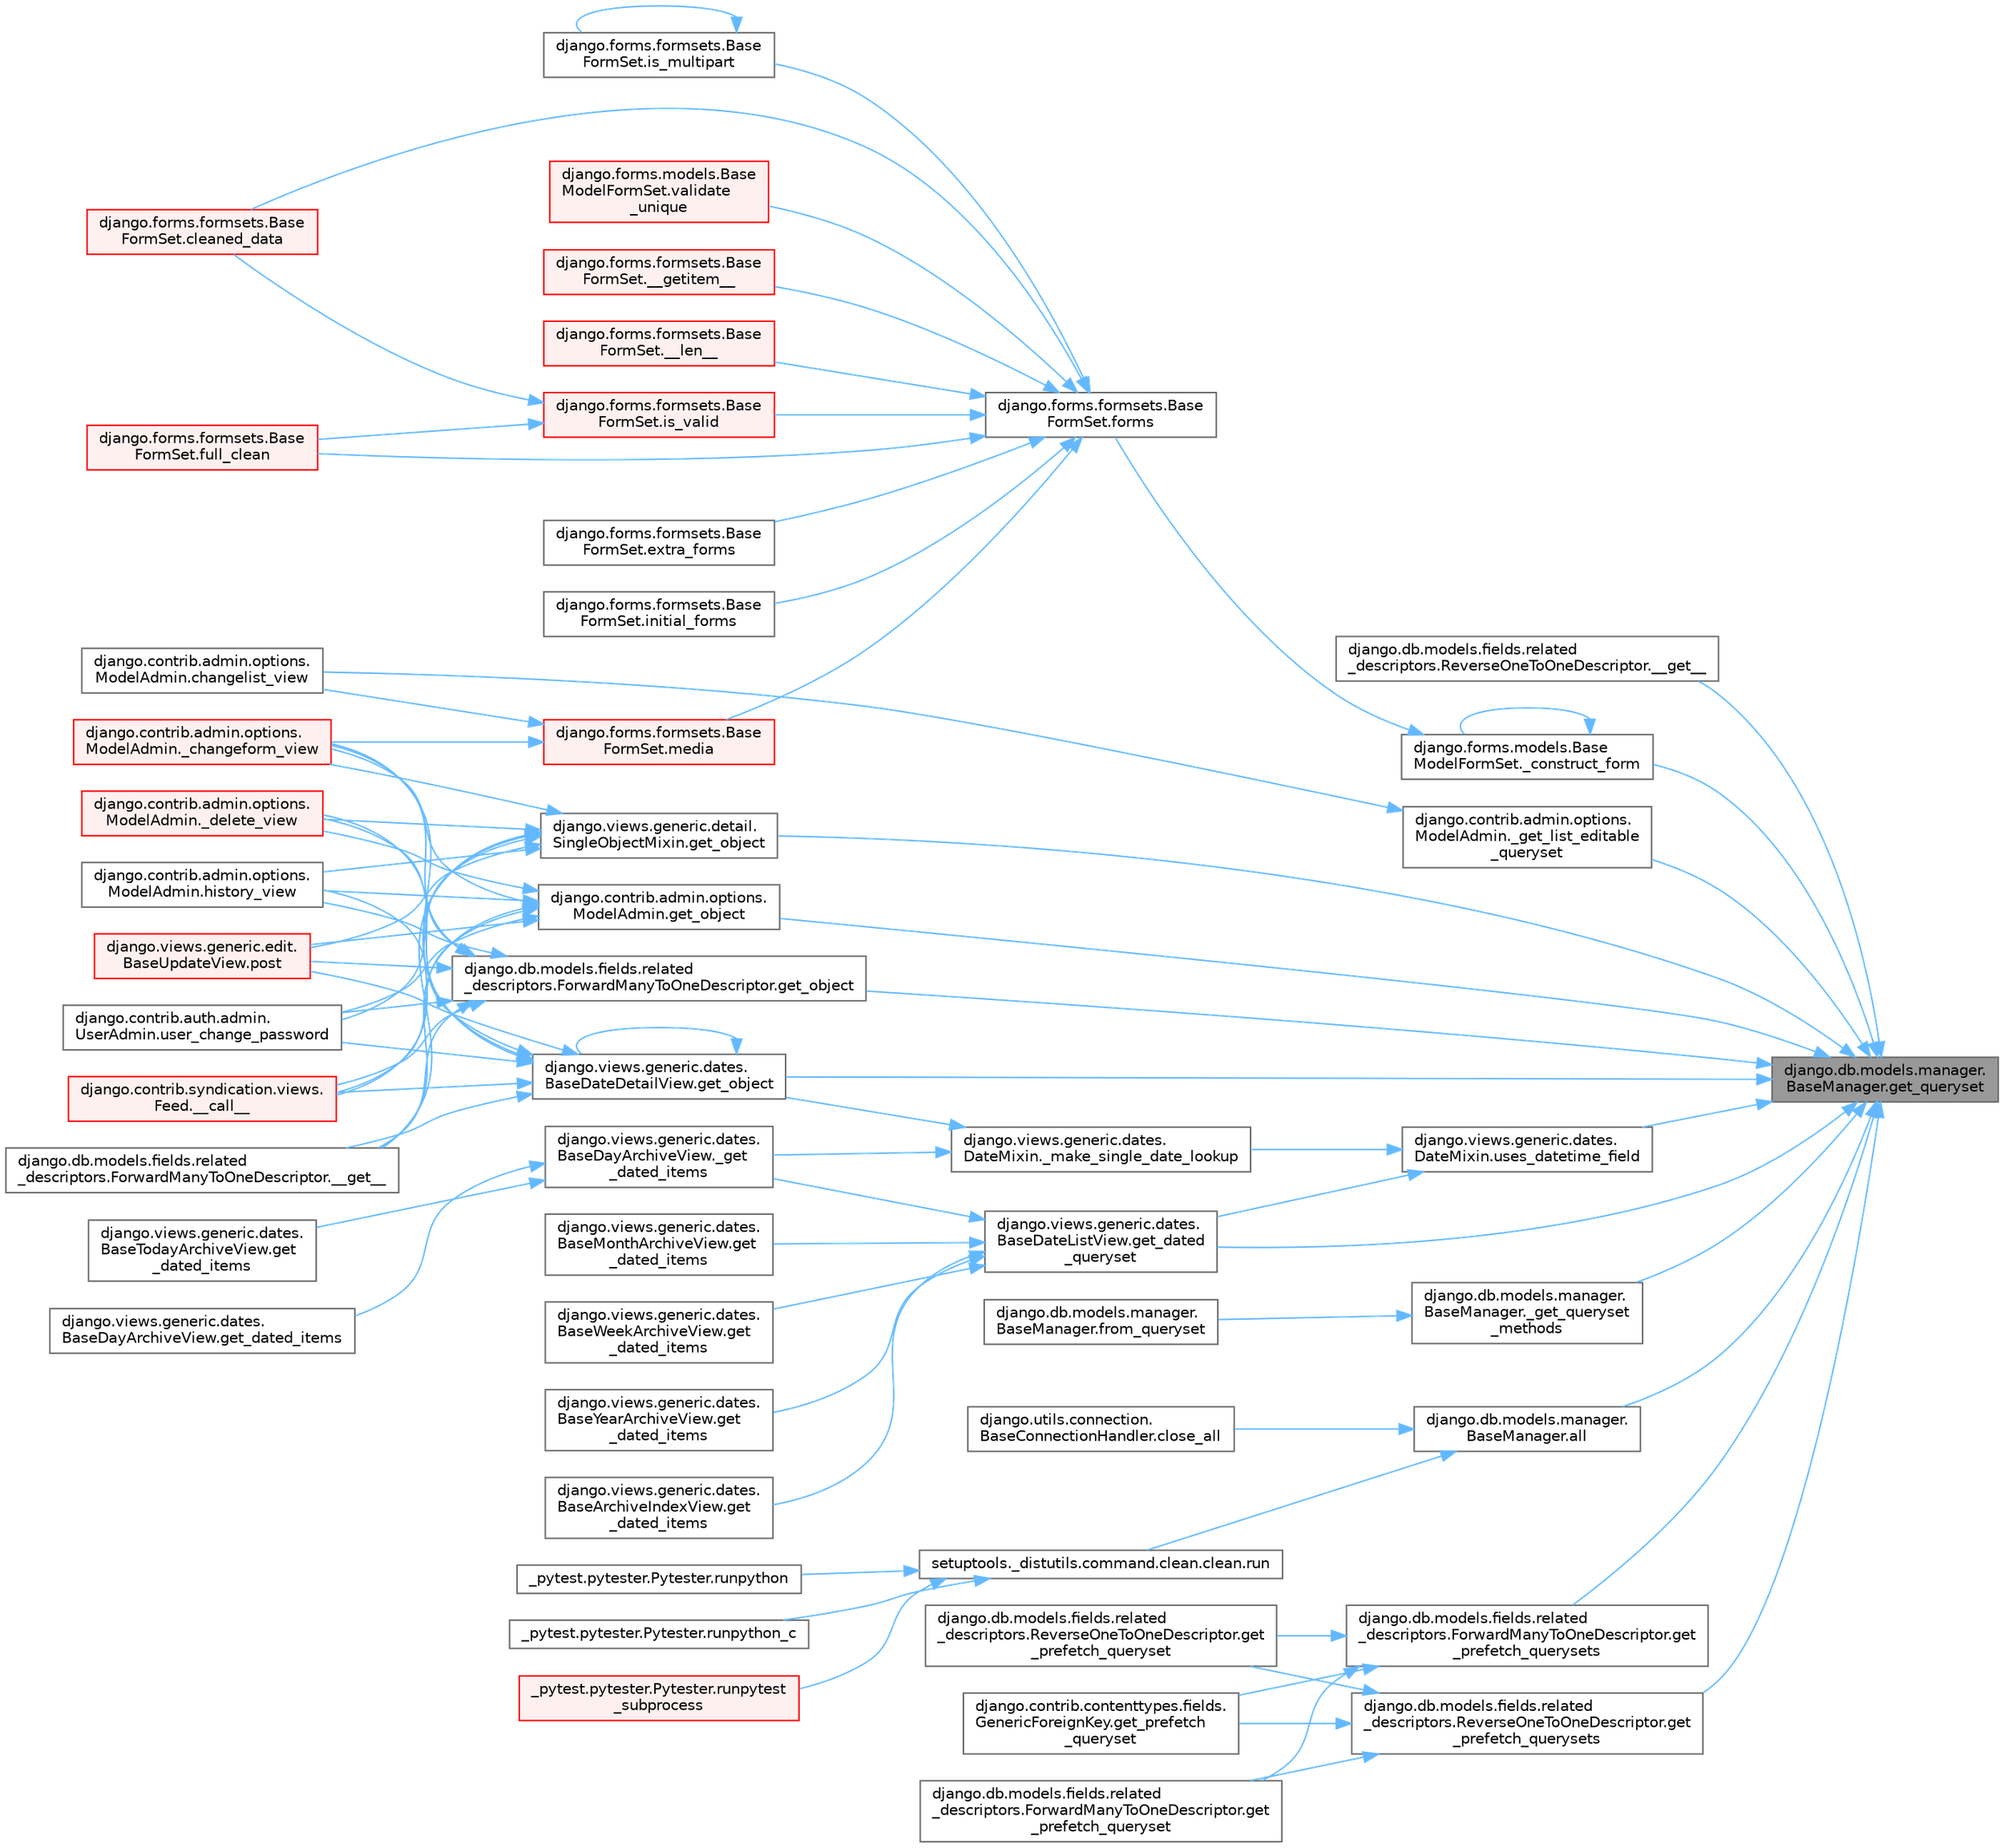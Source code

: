 digraph "django.db.models.manager.BaseManager.get_queryset"
{
 // LATEX_PDF_SIZE
  bgcolor="transparent";
  edge [fontname=Helvetica,fontsize=10,labelfontname=Helvetica,labelfontsize=10];
  node [fontname=Helvetica,fontsize=10,shape=box,height=0.2,width=0.4];
  rankdir="RL";
  Node1 [id="Node000001",label="django.db.models.manager.\lBaseManager.get_queryset",height=0.2,width=0.4,color="gray40", fillcolor="grey60", style="filled", fontcolor="black",tooltip="PROXIES TO QUERYSET #."];
  Node1 -> Node2 [id="edge1_Node000001_Node000002",dir="back",color="steelblue1",style="solid",tooltip=" "];
  Node2 [id="Node000002",label="django.db.models.fields.related\l_descriptors.ReverseOneToOneDescriptor.__get__",height=0.2,width=0.4,color="grey40", fillcolor="white", style="filled",URL="$classdjango_1_1db_1_1models_1_1fields_1_1related__descriptors_1_1_reverse_one_to_one_descriptor.html#ad62c522f9bb4b91174a3437b3f978f6b",tooltip=" "];
  Node1 -> Node3 [id="edge2_Node000001_Node000003",dir="back",color="steelblue1",style="solid",tooltip=" "];
  Node3 [id="Node000003",label="django.forms.models.Base\lModelFormSet._construct_form",height=0.2,width=0.4,color="grey40", fillcolor="white", style="filled",URL="$classdjango_1_1forms_1_1models_1_1_base_model_form_set.html#a2318f52c4f2963f7674c8e15e2f3c324",tooltip=" "];
  Node3 -> Node3 [id="edge3_Node000003_Node000003",dir="back",color="steelblue1",style="solid",tooltip=" "];
  Node3 -> Node4 [id="edge4_Node000003_Node000004",dir="back",color="steelblue1",style="solid",tooltip=" "];
  Node4 [id="Node000004",label="django.forms.formsets.Base\lFormSet.forms",height=0.2,width=0.4,color="grey40", fillcolor="white", style="filled",URL="$classdjango_1_1forms_1_1formsets_1_1_base_form_set.html#a398234150267aa3c6dceaa20a7a507f1",tooltip=" "];
  Node4 -> Node5 [id="edge5_Node000004_Node000005",dir="back",color="steelblue1",style="solid",tooltip=" "];
  Node5 [id="Node000005",label="django.forms.formsets.Base\lFormSet.__getitem__",height=0.2,width=0.4,color="red", fillcolor="#FFF0F0", style="filled",URL="$classdjango_1_1forms_1_1formsets_1_1_base_form_set.html#a3ed6460d03a41c30d519e9170d0a17cc",tooltip=" "];
  Node4 -> Node3176 [id="edge6_Node000004_Node003176",dir="back",color="steelblue1",style="solid",tooltip=" "];
  Node3176 [id="Node003176",label="django.forms.formsets.Base\lFormSet.__len__",height=0.2,width=0.4,color="red", fillcolor="#FFF0F0", style="filled",URL="$classdjango_1_1forms_1_1formsets_1_1_base_form_set.html#aa8c1dfbddcb29c04ad7bf814137b3c36",tooltip=" "];
  Node4 -> Node1764 [id="edge7_Node000004_Node001764",dir="back",color="steelblue1",style="solid",tooltip=" "];
  Node1764 [id="Node001764",label="django.forms.formsets.Base\lFormSet.cleaned_data",height=0.2,width=0.4,color="red", fillcolor="#FFF0F0", style="filled",URL="$classdjango_1_1forms_1_1formsets_1_1_base_form_set.html#ae51d85dd3faa160668adba372c4e87f7",tooltip=" "];
  Node4 -> Node1917 [id="edge8_Node000004_Node001917",dir="back",color="steelblue1",style="solid",tooltip=" "];
  Node1917 [id="Node001917",label="django.forms.formsets.Base\lFormSet.extra_forms",height=0.2,width=0.4,color="grey40", fillcolor="white", style="filled",URL="$classdjango_1_1forms_1_1formsets_1_1_base_form_set.html#a80e8dd7968259b3ccdfd86ac190c342a",tooltip=" "];
  Node4 -> Node1784 [id="edge9_Node000004_Node001784",dir="back",color="steelblue1",style="solid",tooltip=" "];
  Node1784 [id="Node001784",label="django.forms.formsets.Base\lFormSet.full_clean",height=0.2,width=0.4,color="red", fillcolor="#FFF0F0", style="filled",URL="$classdjango_1_1forms_1_1formsets_1_1_base_form_set.html#aa475bdb58853c14bfcd93bd7b494e3b1",tooltip=" "];
  Node4 -> Node1918 [id="edge10_Node000004_Node001918",dir="back",color="steelblue1",style="solid",tooltip=" "];
  Node1918 [id="Node001918",label="django.forms.formsets.Base\lFormSet.initial_forms",height=0.2,width=0.4,color="grey40", fillcolor="white", style="filled",URL="$classdjango_1_1forms_1_1formsets_1_1_base_form_set.html#a36a0e4b12f42f368c74d3a704cc58d03",tooltip=" "];
  Node4 -> Node1890 [id="edge11_Node000004_Node001890",dir="back",color="steelblue1",style="solid",tooltip=" "];
  Node1890 [id="Node001890",label="django.forms.formsets.Base\lFormSet.is_multipart",height=0.2,width=0.4,color="grey40", fillcolor="white", style="filled",URL="$classdjango_1_1forms_1_1formsets_1_1_base_form_set.html#a70cb5455998cfb8556810d3215d617c8",tooltip=" "];
  Node1890 -> Node1890 [id="edge12_Node001890_Node001890",dir="back",color="steelblue1",style="solid",tooltip=" "];
  Node4 -> Node1783 [id="edge13_Node000004_Node001783",dir="back",color="steelblue1",style="solid",tooltip=" "];
  Node1783 [id="Node001783",label="django.forms.formsets.Base\lFormSet.is_valid",height=0.2,width=0.4,color="red", fillcolor="#FFF0F0", style="filled",URL="$classdjango_1_1forms_1_1formsets_1_1_base_form_set.html#a713477cfb7c01e723400df62b49c250c",tooltip=" "];
  Node1783 -> Node1764 [id="edge14_Node001783_Node001764",dir="back",color="steelblue1",style="solid",tooltip=" "];
  Node1783 -> Node1784 [id="edge15_Node001783_Node001784",dir="back",color="steelblue1",style="solid",tooltip=" "];
  Node4 -> Node1891 [id="edge16_Node000004_Node001891",dir="back",color="steelblue1",style="solid",tooltip=" "];
  Node1891 [id="Node001891",label="django.forms.formsets.Base\lFormSet.media",height=0.2,width=0.4,color="red", fillcolor="#FFF0F0", style="filled",URL="$classdjango_1_1forms_1_1formsets_1_1_base_form_set.html#a6f8913e4888f6eb8afa928cf91e9c8f9",tooltip=" "];
  Node1891 -> Node1892 [id="edge17_Node001891_Node001892",dir="back",color="steelblue1",style="solid",tooltip=" "];
  Node1892 [id="Node001892",label="django.contrib.admin.options.\lModelAdmin._changeform_view",height=0.2,width=0.4,color="red", fillcolor="#FFF0F0", style="filled",URL="$classdjango_1_1contrib_1_1admin_1_1options_1_1_model_admin.html#a06082f9f8128d66a16cda8098c673dae",tooltip=" "];
  Node1891 -> Node1896 [id="edge18_Node001891_Node001896",dir="back",color="steelblue1",style="solid",tooltip=" "];
  Node1896 [id="Node001896",label="django.contrib.admin.options.\lModelAdmin.changelist_view",height=0.2,width=0.4,color="grey40", fillcolor="white", style="filled",URL="$classdjango_1_1contrib_1_1admin_1_1options_1_1_model_admin.html#af5f3d8010317ded7325e649561a4d909",tooltip=" "];
  Node4 -> Node3177 [id="edge19_Node000004_Node003177",dir="back",color="steelblue1",style="solid",tooltip=" "];
  Node3177 [id="Node003177",label="django.forms.models.Base\lModelFormSet.validate\l_unique",height=0.2,width=0.4,color="red", fillcolor="#FFF0F0", style="filled",URL="$classdjango_1_1forms_1_1models_1_1_base_model_form_set.html#a0d01f97a86fd02a126b2fd51d02fd07d",tooltip=" "];
  Node1 -> Node2735 [id="edge20_Node000001_Node002735",dir="back",color="steelblue1",style="solid",tooltip=" "];
  Node2735 [id="Node002735",label="django.contrib.admin.options.\lModelAdmin._get_list_editable\l_queryset",height=0.2,width=0.4,color="grey40", fillcolor="white", style="filled",URL="$classdjango_1_1contrib_1_1admin_1_1options_1_1_model_admin.html#ae453d8065f838cd81cab58bc5797fd99",tooltip=" "];
  Node2735 -> Node1896 [id="edge21_Node002735_Node001896",dir="back",color="steelblue1",style="solid",tooltip=" "];
  Node1 -> Node2736 [id="edge22_Node000001_Node002736",dir="back",color="steelblue1",style="solid",tooltip=" "];
  Node2736 [id="Node002736",label="django.db.models.manager.\lBaseManager._get_queryset\l_methods",height=0.2,width=0.4,color="grey40", fillcolor="white", style="filled",URL="$classdjango_1_1db_1_1models_1_1manager_1_1_base_manager.html#a7ef7be0dacbeaa96e518c225b954d2c4",tooltip=" "];
  Node2736 -> Node2737 [id="edge23_Node002736_Node002737",dir="back",color="steelblue1",style="solid",tooltip=" "];
  Node2737 [id="Node002737",label="django.db.models.manager.\lBaseManager.from_queryset",height=0.2,width=0.4,color="grey40", fillcolor="white", style="filled",URL="$classdjango_1_1db_1_1models_1_1manager_1_1_base_manager.html#a539a31c3e4714b562c785d374a2dbc9b",tooltip=" "];
  Node1 -> Node2738 [id="edge24_Node000001_Node002738",dir="back",color="steelblue1",style="solid",tooltip=" "];
  Node2738 [id="Node002738",label="django.db.models.manager.\lBaseManager.all",height=0.2,width=0.4,color="grey40", fillcolor="white", style="filled",URL="$classdjango_1_1db_1_1models_1_1manager_1_1_base_manager.html#a348dacddedfc163dc130f6c2620869b0",tooltip=" "];
  Node2738 -> Node2739 [id="edge25_Node002738_Node002739",dir="back",color="steelblue1",style="solid",tooltip=" "];
  Node2739 [id="Node002739",label="django.utils.connection.\lBaseConnectionHandler.close_all",height=0.2,width=0.4,color="grey40", fillcolor="white", style="filled",URL="$classdjango_1_1utils_1_1connection_1_1_base_connection_handler.html#a2dbd9163239e828581c41273647476dc",tooltip=" "];
  Node2738 -> Node2740 [id="edge26_Node002738_Node002740",dir="back",color="steelblue1",style="solid",tooltip=" "];
  Node2740 [id="Node002740",label="setuptools._distutils.command.clean.clean.run",height=0.2,width=0.4,color="grey40", fillcolor="white", style="filled",URL="$classsetuptools_1_1__distutils_1_1command_1_1clean_1_1clean.html#a578cf5beb91399cf9f10329bcd7e0dd5",tooltip=" "];
  Node2740 -> Node87 [id="edge27_Node002740_Node000087",dir="back",color="steelblue1",style="solid",tooltip=" "];
  Node87 [id="Node000087",label="_pytest.pytester.Pytester.runpytest\l_subprocess",height=0.2,width=0.4,color="red", fillcolor="#FFF0F0", style="filled",URL="$class__pytest_1_1pytester_1_1_pytester.html#a59323c6d6a1469a1206f1c0b8fce99c9",tooltip=" "];
  Node2740 -> Node89 [id="edge28_Node002740_Node000089",dir="back",color="steelblue1",style="solid",tooltip=" "];
  Node89 [id="Node000089",label="_pytest.pytester.Pytester.runpython",height=0.2,width=0.4,color="grey40", fillcolor="white", style="filled",URL="$class__pytest_1_1pytester_1_1_pytester.html#a4e0c539507f15fd333cf618faf9687ef",tooltip=" "];
  Node2740 -> Node90 [id="edge29_Node002740_Node000090",dir="back",color="steelblue1",style="solid",tooltip=" "];
  Node90 [id="Node000090",label="_pytest.pytester.Pytester.runpython_c",height=0.2,width=0.4,color="grey40", fillcolor="white", style="filled",URL="$class__pytest_1_1pytester_1_1_pytester.html#aea789acfe206d9c40d9a6bf54a337f2a",tooltip=" "];
  Node1 -> Node2741 [id="edge30_Node000001_Node002741",dir="back",color="steelblue1",style="solid",tooltip=" "];
  Node2741 [id="Node002741",label="django.views.generic.dates.\lBaseDateListView.get_dated\l_queryset",height=0.2,width=0.4,color="grey40", fillcolor="white", style="filled",URL="$classdjango_1_1views_1_1generic_1_1dates_1_1_base_date_list_view.html#ad97300c63f99eef4ed95aa9d8f73520b",tooltip=" "];
  Node2741 -> Node2742 [id="edge31_Node002741_Node002742",dir="back",color="steelblue1",style="solid",tooltip=" "];
  Node2742 [id="Node002742",label="django.views.generic.dates.\lBaseDayArchiveView._get\l_dated_items",height=0.2,width=0.4,color="grey40", fillcolor="white", style="filled",URL="$classdjango_1_1views_1_1generic_1_1dates_1_1_base_day_archive_view.html#a3ca193a0859b2fbe8f0ae162272652f8",tooltip=" "];
  Node2742 -> Node2743 [id="edge32_Node002742_Node002743",dir="back",color="steelblue1",style="solid",tooltip=" "];
  Node2743 [id="Node002743",label="django.views.generic.dates.\lBaseDayArchiveView.get_dated_items",height=0.2,width=0.4,color="grey40", fillcolor="white", style="filled",URL="$classdjango_1_1views_1_1generic_1_1dates_1_1_base_day_archive_view.html#a85fd33fc9bd5e54c6850c8621f073e79",tooltip=" "];
  Node2742 -> Node2744 [id="edge33_Node002742_Node002744",dir="back",color="steelblue1",style="solid",tooltip=" "];
  Node2744 [id="Node002744",label="django.views.generic.dates.\lBaseTodayArchiveView.get\l_dated_items",height=0.2,width=0.4,color="grey40", fillcolor="white", style="filled",URL="$classdjango_1_1views_1_1generic_1_1dates_1_1_base_today_archive_view.html#af89e41cb313bd00e6032ca91ac51033a",tooltip=" "];
  Node2741 -> Node2745 [id="edge34_Node002741_Node002745",dir="back",color="steelblue1",style="solid",tooltip=" "];
  Node2745 [id="Node002745",label="django.views.generic.dates.\lBaseArchiveIndexView.get\l_dated_items",height=0.2,width=0.4,color="grey40", fillcolor="white", style="filled",URL="$classdjango_1_1views_1_1generic_1_1dates_1_1_base_archive_index_view.html#ab9794c8a807f2b820629179ebfc41e2c",tooltip=" "];
  Node2741 -> Node2746 [id="edge35_Node002741_Node002746",dir="back",color="steelblue1",style="solid",tooltip=" "];
  Node2746 [id="Node002746",label="django.views.generic.dates.\lBaseMonthArchiveView.get\l_dated_items",height=0.2,width=0.4,color="grey40", fillcolor="white", style="filled",URL="$classdjango_1_1views_1_1generic_1_1dates_1_1_base_month_archive_view.html#ae62ad9b839e3904bd2162b5e92b6d02d",tooltip=" "];
  Node2741 -> Node2747 [id="edge36_Node002741_Node002747",dir="back",color="steelblue1",style="solid",tooltip=" "];
  Node2747 [id="Node002747",label="django.views.generic.dates.\lBaseWeekArchiveView.get\l_dated_items",height=0.2,width=0.4,color="grey40", fillcolor="white", style="filled",URL="$classdjango_1_1views_1_1generic_1_1dates_1_1_base_week_archive_view.html#a4217000f6b9b08cbc97f6b079ad98ea5",tooltip=" "];
  Node2741 -> Node2748 [id="edge37_Node002741_Node002748",dir="back",color="steelblue1",style="solid",tooltip=" "];
  Node2748 [id="Node002748",label="django.views.generic.dates.\lBaseYearArchiveView.get\l_dated_items",height=0.2,width=0.4,color="grey40", fillcolor="white", style="filled",URL="$classdjango_1_1views_1_1generic_1_1dates_1_1_base_year_archive_view.html#af1e2e3364ceacb5fd46eef85345ee94a",tooltip=" "];
  Node1 -> Node2749 [id="edge38_Node000001_Node002749",dir="back",color="steelblue1",style="solid",tooltip=" "];
  Node2749 [id="Node002749",label="django.contrib.admin.options.\lModelAdmin.get_object",height=0.2,width=0.4,color="grey40", fillcolor="white", style="filled",URL="$classdjango_1_1contrib_1_1admin_1_1options_1_1_model_admin.html#ac7b9acc5607b931a130f004f73adcc6c",tooltip=" "];
  Node2749 -> Node1909 [id="edge39_Node002749_Node001909",dir="back",color="steelblue1",style="solid",tooltip=" "];
  Node1909 [id="Node001909",label="django.contrib.syndication.views.\lFeed.__call__",height=0.2,width=0.4,color="red", fillcolor="#FFF0F0", style="filled",URL="$classdjango_1_1contrib_1_1syndication_1_1views_1_1_feed.html#ac7a9680a1b709d8eb37ae3c6ce000220",tooltip=" "];
  Node2749 -> Node1317 [id="edge40_Node002749_Node001317",dir="back",color="steelblue1",style="solid",tooltip=" "];
  Node1317 [id="Node001317",label="django.db.models.fields.related\l_descriptors.ForwardManyToOneDescriptor.__get__",height=0.2,width=0.4,color="grey40", fillcolor="white", style="filled",URL="$classdjango_1_1db_1_1models_1_1fields_1_1related__descriptors_1_1_forward_many_to_one_descriptor.html#a52832880c8df770ce001c0b0bb51e64d",tooltip=" "];
  Node2749 -> Node1892 [id="edge41_Node002749_Node001892",dir="back",color="steelblue1",style="solid",tooltip=" "];
  Node2749 -> Node185 [id="edge42_Node002749_Node000185",dir="back",color="steelblue1",style="solid",tooltip=" "];
  Node185 [id="Node000185",label="django.contrib.admin.options.\lModelAdmin._delete_view",height=0.2,width=0.4,color="red", fillcolor="#FFF0F0", style="filled",URL="$classdjango_1_1contrib_1_1admin_1_1options_1_1_model_admin.html#a227a18e24751790170d555523ab15e93",tooltip=" "];
  Node2749 -> Node2699 [id="edge43_Node002749_Node002699",dir="back",color="steelblue1",style="solid",tooltip=" "];
  Node2699 [id="Node002699",label="django.contrib.admin.options.\lModelAdmin.history_view",height=0.2,width=0.4,color="grey40", fillcolor="white", style="filled",URL="$classdjango_1_1contrib_1_1admin_1_1options_1_1_model_admin.html#aaa87a68789f637fa6682c1daf2a4bda8",tooltip=" "];
  Node2749 -> Node2700 [id="edge44_Node002749_Node002700",dir="back",color="steelblue1",style="solid",tooltip=" "];
  Node2700 [id="Node002700",label="django.views.generic.edit.\lBaseUpdateView.post",height=0.2,width=0.4,color="red", fillcolor="#FFF0F0", style="filled",URL="$classdjango_1_1views_1_1generic_1_1edit_1_1_base_update_view.html#abb9e5510c9d5b54425f0874940f45d73",tooltip=" "];
  Node2749 -> Node2701 [id="edge45_Node002749_Node002701",dir="back",color="steelblue1",style="solid",tooltip=" "];
  Node2701 [id="Node002701",label="django.contrib.auth.admin.\lUserAdmin.user_change_password",height=0.2,width=0.4,color="grey40", fillcolor="white", style="filled",URL="$classdjango_1_1contrib_1_1auth_1_1admin_1_1_user_admin.html#a65ccab8e46b966ac28d5b117abf0d5f5",tooltip=" "];
  Node1 -> Node2698 [id="edge46_Node000001_Node002698",dir="back",color="steelblue1",style="solid",tooltip=" "];
  Node2698 [id="Node002698",label="django.db.models.fields.related\l_descriptors.ForwardManyToOneDescriptor.get_object",height=0.2,width=0.4,color="grey40", fillcolor="white", style="filled",URL="$classdjango_1_1db_1_1models_1_1fields_1_1related__descriptors_1_1_forward_many_to_one_descriptor.html#a53e30c8b305a3998dd43c1e6357e4bc4",tooltip=" "];
  Node2698 -> Node1909 [id="edge47_Node002698_Node001909",dir="back",color="steelblue1",style="solid",tooltip=" "];
  Node2698 -> Node1317 [id="edge48_Node002698_Node001317",dir="back",color="steelblue1",style="solid",tooltip=" "];
  Node2698 -> Node1892 [id="edge49_Node002698_Node001892",dir="back",color="steelblue1",style="solid",tooltip=" "];
  Node2698 -> Node185 [id="edge50_Node002698_Node000185",dir="back",color="steelblue1",style="solid",tooltip=" "];
  Node2698 -> Node2699 [id="edge51_Node002698_Node002699",dir="back",color="steelblue1",style="solid",tooltip=" "];
  Node2698 -> Node2700 [id="edge52_Node002698_Node002700",dir="back",color="steelblue1",style="solid",tooltip=" "];
  Node2698 -> Node2701 [id="edge53_Node002698_Node002701",dir="back",color="steelblue1",style="solid",tooltip=" "];
  Node1 -> Node2750 [id="edge54_Node000001_Node002750",dir="back",color="steelblue1",style="solid",tooltip=" "];
  Node2750 [id="Node002750",label="django.views.generic.dates.\lBaseDateDetailView.get_object",height=0.2,width=0.4,color="grey40", fillcolor="white", style="filled",URL="$classdjango_1_1views_1_1generic_1_1dates_1_1_base_date_detail_view.html#a7c08557dbbb8af87ec6f8fab884e6f5e",tooltip=" "];
  Node2750 -> Node1909 [id="edge55_Node002750_Node001909",dir="back",color="steelblue1",style="solid",tooltip=" "];
  Node2750 -> Node1317 [id="edge56_Node002750_Node001317",dir="back",color="steelblue1",style="solid",tooltip=" "];
  Node2750 -> Node1892 [id="edge57_Node002750_Node001892",dir="back",color="steelblue1",style="solid",tooltip=" "];
  Node2750 -> Node185 [id="edge58_Node002750_Node000185",dir="back",color="steelblue1",style="solid",tooltip=" "];
  Node2750 -> Node2750 [id="edge59_Node002750_Node002750",dir="back",color="steelblue1",style="solid",tooltip=" "];
  Node2750 -> Node2699 [id="edge60_Node002750_Node002699",dir="back",color="steelblue1",style="solid",tooltip=" "];
  Node2750 -> Node2700 [id="edge61_Node002750_Node002700",dir="back",color="steelblue1",style="solid",tooltip=" "];
  Node2750 -> Node2701 [id="edge62_Node002750_Node002701",dir="back",color="steelblue1",style="solid",tooltip=" "];
  Node1 -> Node2751 [id="edge63_Node000001_Node002751",dir="back",color="steelblue1",style="solid",tooltip=" "];
  Node2751 [id="Node002751",label="django.views.generic.detail.\lSingleObjectMixin.get_object",height=0.2,width=0.4,color="grey40", fillcolor="white", style="filled",URL="$classdjango_1_1views_1_1generic_1_1detail_1_1_single_object_mixin.html#ab853f97e997d069a858d4bb5e93092ad",tooltip=" "];
  Node2751 -> Node1909 [id="edge64_Node002751_Node001909",dir="back",color="steelblue1",style="solid",tooltip=" "];
  Node2751 -> Node1317 [id="edge65_Node002751_Node001317",dir="back",color="steelblue1",style="solid",tooltip=" "];
  Node2751 -> Node1892 [id="edge66_Node002751_Node001892",dir="back",color="steelblue1",style="solid",tooltip=" "];
  Node2751 -> Node185 [id="edge67_Node002751_Node000185",dir="back",color="steelblue1",style="solid",tooltip=" "];
  Node2751 -> Node2699 [id="edge68_Node002751_Node002699",dir="back",color="steelblue1",style="solid",tooltip=" "];
  Node2751 -> Node2700 [id="edge69_Node002751_Node002700",dir="back",color="steelblue1",style="solid",tooltip=" "];
  Node2751 -> Node2701 [id="edge70_Node002751_Node002701",dir="back",color="steelblue1",style="solid",tooltip=" "];
  Node1 -> Node2733 [id="edge71_Node000001_Node002733",dir="back",color="steelblue1",style="solid",tooltip=" "];
  Node2733 [id="Node002733",label="django.db.models.fields.related\l_descriptors.ForwardManyToOneDescriptor.get\l_prefetch_querysets",height=0.2,width=0.4,color="grey40", fillcolor="white", style="filled",URL="$classdjango_1_1db_1_1models_1_1fields_1_1related__descriptors_1_1_forward_many_to_one_descriptor.html#a9838765ed5b0cd8063af62a3590596b3",tooltip=" "];
  Node2733 -> Node1861 [id="edge72_Node002733_Node001861",dir="back",color="steelblue1",style="solid",tooltip=" "];
  Node1861 [id="Node001861",label="django.contrib.contenttypes.fields.\lGenericForeignKey.get_prefetch\l_queryset",height=0.2,width=0.4,color="grey40", fillcolor="white", style="filled",URL="$classdjango_1_1contrib_1_1contenttypes_1_1fields_1_1_generic_foreign_key.html#aa09b3d5eafa2b68470982bc3cf3659fc",tooltip=" "];
  Node2733 -> Node1862 [id="edge73_Node002733_Node001862",dir="back",color="steelblue1",style="solid",tooltip=" "];
  Node1862 [id="Node001862",label="django.db.models.fields.related\l_descriptors.ForwardManyToOneDescriptor.get\l_prefetch_queryset",height=0.2,width=0.4,color="grey40", fillcolor="white", style="filled",URL="$classdjango_1_1db_1_1models_1_1fields_1_1related__descriptors_1_1_forward_many_to_one_descriptor.html#ab871be551ae57402ab078fb38cd128e4",tooltip=" "];
  Node2733 -> Node1863 [id="edge74_Node002733_Node001863",dir="back",color="steelblue1",style="solid",tooltip=" "];
  Node1863 [id="Node001863",label="django.db.models.fields.related\l_descriptors.ReverseOneToOneDescriptor.get\l_prefetch_queryset",height=0.2,width=0.4,color="grey40", fillcolor="white", style="filled",URL="$classdjango_1_1db_1_1models_1_1fields_1_1related__descriptors_1_1_reverse_one_to_one_descriptor.html#a5fec42b068cab3281971bfb0595b7172",tooltip=" "];
  Node1 -> Node2752 [id="edge75_Node000001_Node002752",dir="back",color="steelblue1",style="solid",tooltip=" "];
  Node2752 [id="Node002752",label="django.db.models.fields.related\l_descriptors.ReverseOneToOneDescriptor.get\l_prefetch_querysets",height=0.2,width=0.4,color="grey40", fillcolor="white", style="filled",URL="$classdjango_1_1db_1_1models_1_1fields_1_1related__descriptors_1_1_reverse_one_to_one_descriptor.html#a32881d523d9f0158510fcd0eaaa5e2a7",tooltip=" "];
  Node2752 -> Node1861 [id="edge76_Node002752_Node001861",dir="back",color="steelblue1",style="solid",tooltip=" "];
  Node2752 -> Node1862 [id="edge77_Node002752_Node001862",dir="back",color="steelblue1",style="solid",tooltip=" "];
  Node2752 -> Node1863 [id="edge78_Node002752_Node001863",dir="back",color="steelblue1",style="solid",tooltip=" "];
  Node1 -> Node2753 [id="edge79_Node000001_Node002753",dir="back",color="steelblue1",style="solid",tooltip=" "];
  Node2753 [id="Node002753",label="django.views.generic.dates.\lDateMixin.uses_datetime_field",height=0.2,width=0.4,color="grey40", fillcolor="white", style="filled",URL="$classdjango_1_1views_1_1generic_1_1dates_1_1_date_mixin.html#a1fb37f57858e32a16ec5b6328ae68adb",tooltip=" "];
  Node2753 -> Node2754 [id="edge80_Node002753_Node002754",dir="back",color="steelblue1",style="solid",tooltip=" "];
  Node2754 [id="Node002754",label="django.views.generic.dates.\lDateMixin._make_single_date_lookup",height=0.2,width=0.4,color="grey40", fillcolor="white", style="filled",URL="$classdjango_1_1views_1_1generic_1_1dates_1_1_date_mixin.html#ac17fc80d601666765dd9751d4b5e065d",tooltip=" "];
  Node2754 -> Node2742 [id="edge81_Node002754_Node002742",dir="back",color="steelblue1",style="solid",tooltip=" "];
  Node2754 -> Node2750 [id="edge82_Node002754_Node002750",dir="back",color="steelblue1",style="solid",tooltip=" "];
  Node2753 -> Node2741 [id="edge83_Node002753_Node002741",dir="back",color="steelblue1",style="solid",tooltip=" "];
}
